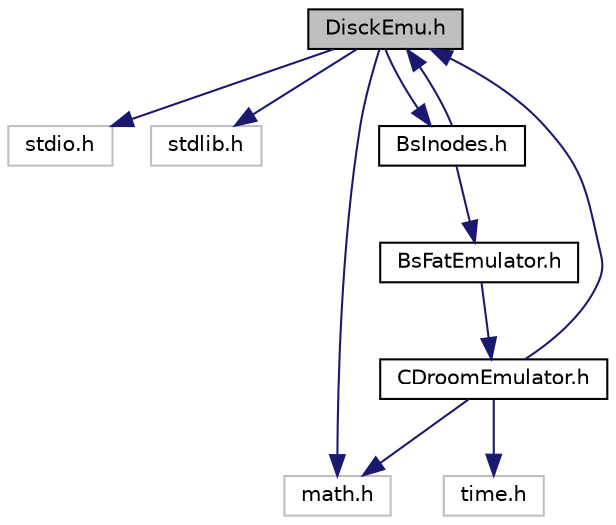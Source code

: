 digraph "DisckEmu.h"
{
 // LATEX_PDF_SIZE
  edge [fontname="Helvetica",fontsize="10",labelfontname="Helvetica",labelfontsize="10"];
  node [fontname="Helvetica",fontsize="10",shape=record];
  Node1 [label="DisckEmu.h",height=0.2,width=0.4,color="black", fillcolor="grey75", style="filled", fontcolor="black",tooltip=" "];
  Node1 -> Node2 [color="midnightblue",fontsize="10",style="solid"];
  Node2 [label="stdio.h",height=0.2,width=0.4,color="grey75", fillcolor="white", style="filled",tooltip=" "];
  Node1 -> Node3 [color="midnightblue",fontsize="10",style="solid"];
  Node3 [label="stdlib.h",height=0.2,width=0.4,color="grey75", fillcolor="white", style="filled",tooltip=" "];
  Node1 -> Node4 [color="midnightblue",fontsize="10",style="solid"];
  Node4 [label="math.h",height=0.2,width=0.4,color="grey75", fillcolor="white", style="filled",tooltip=" "];
  Node1 -> Node5 [color="midnightblue",fontsize="10",style="solid"];
  Node5 [label="BsInodes.h",height=0.2,width=0.4,color="black", fillcolor="white", style="filled",URL="$_bs_inodes_8h.html",tooltip=" "];
  Node5 -> Node1 [color="midnightblue",fontsize="10",style="solid"];
  Node5 -> Node6 [color="midnightblue",fontsize="10",style="solid"];
  Node6 [label="BsFatEmulator.h",height=0.2,width=0.4,color="black", fillcolor="white", style="filled",URL="$_bs_fat_emulator_8h.html",tooltip=" "];
  Node6 -> Node7 [color="midnightblue",fontsize="10",style="solid"];
  Node7 [label="CDroomEmulator.h",height=0.2,width=0.4,color="black", fillcolor="white", style="filled",URL="$_c_droom_emulator_8h.html",tooltip=" "];
  Node7 -> Node4 [color="midnightblue",fontsize="10",style="solid"];
  Node7 -> Node8 [color="midnightblue",fontsize="10",style="solid"];
  Node8 [label="time.h",height=0.2,width=0.4,color="grey75", fillcolor="white", style="filled",tooltip=" "];
  Node7 -> Node1 [color="midnightblue",fontsize="10",style="solid"];
}
